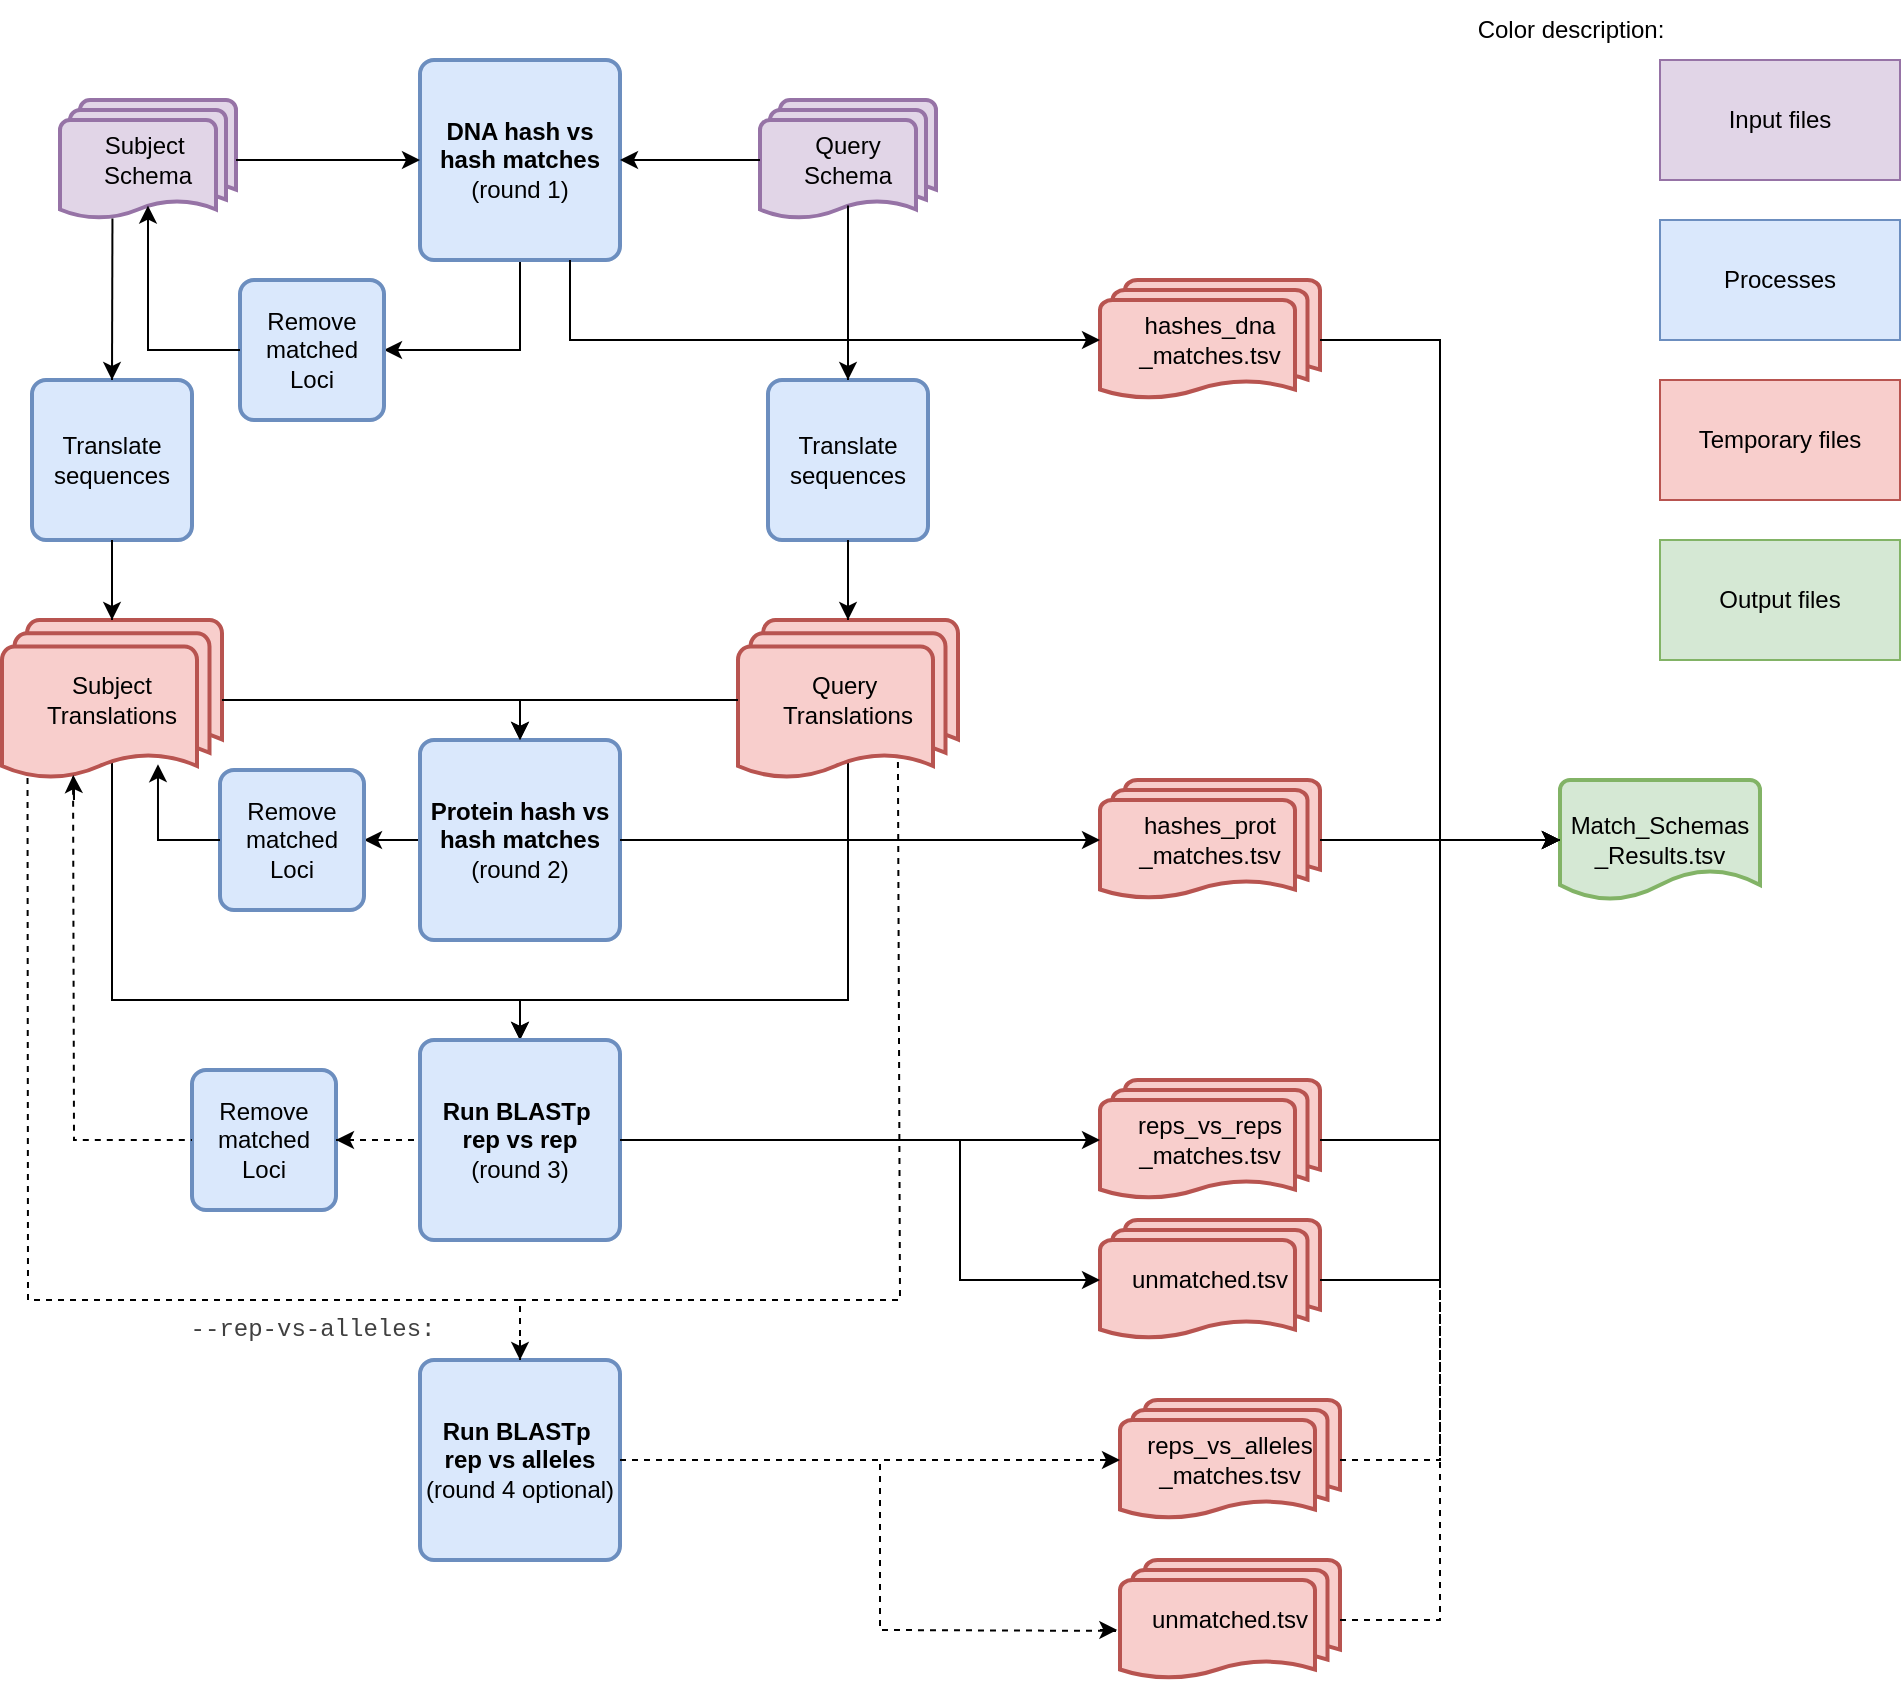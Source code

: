 <mxfile scale="1" border="0" version="28.0.6">
  <diagram name="Page-1" id="bxmt5OmR7mhqBll5KJgz">
    <mxGraphModel dx="1206" dy="1646" grid="1" gridSize="10" guides="1" tooltips="1" connect="1" arrows="1" fold="1" page="1" pageScale="1" pageWidth="850" pageHeight="1100" math="0" shadow="0">
      <root>
        <mxCell id="0" />
        <mxCell id="1" parent="0" />
        <mxCell id="v3M7lqjooFDRWO9AKOZ7-1" value="Translate sequences" style="rounded=1;whiteSpace=wrap;html=1;absoluteArcSize=1;arcSize=14;strokeWidth=2;fillColor=#dae8fc;strokeColor=#6c8ebf;" parent="1" vertex="1">
          <mxGeometry x="106" y="-200" width="80" height="80" as="geometry" />
        </mxCell>
        <mxCell id="v3M7lqjooFDRWO9AKOZ7-2" value="Query&lt;div&gt;Schema&lt;/div&gt;" style="strokeWidth=2;html=1;shape=mxgraph.flowchart.multi-document;whiteSpace=wrap;fillColor=#e1d5e7;strokeColor=#9673a6;" parent="1" vertex="1">
          <mxGeometry x="470" y="-340" width="88" height="60" as="geometry" />
        </mxCell>
        <mxCell id="v3M7lqjooFDRWO9AKOZ7-4" value="Subject&amp;nbsp;&lt;div&gt;Schema&lt;/div&gt;" style="strokeWidth=2;html=1;shape=mxgraph.flowchart.multi-document;whiteSpace=wrap;fillColor=#e1d5e7;strokeColor=#9673a6;" parent="1" vertex="1">
          <mxGeometry x="120" y="-340" width="88" height="60" as="geometry" />
        </mxCell>
        <mxCell id="7UviSky1n7xma9Ypp7IQ-27" style="edgeStyle=orthogonalEdgeStyle;rounded=0;orthogonalLoop=1;jettySize=auto;html=1;entryX=0.5;entryY=0;entryDx=0;entryDy=0;exitX=0.5;exitY=0.88;exitDx=0;exitDy=0;exitPerimeter=0;" parent="1" source="v3M7lqjooFDRWO9AKOZ7-9" target="v3M7lqjooFDRWO9AKOZ7-24" edge="1">
          <mxGeometry relative="1" as="geometry">
            <Array as="points">
              <mxPoint x="146" y="110" />
              <mxPoint x="350" y="110" />
            </Array>
          </mxGeometry>
        </mxCell>
        <mxCell id="v3M7lqjooFDRWO9AKOZ7-9" value="Subject Translations" style="strokeWidth=2;html=1;shape=mxgraph.flowchart.multi-document;whiteSpace=wrap;fillColor=#f8cecc;strokeColor=#b85450;" parent="1" vertex="1">
          <mxGeometry x="91" y="-80" width="110" height="80" as="geometry" />
        </mxCell>
        <mxCell id="7UviSky1n7xma9Ypp7IQ-26" style="edgeStyle=orthogonalEdgeStyle;rounded=0;orthogonalLoop=1;jettySize=auto;html=1;entryX=0.5;entryY=0;entryDx=0;entryDy=0;exitX=0.5;exitY=0.88;exitDx=0;exitDy=0;exitPerimeter=0;" parent="1" source="v3M7lqjooFDRWO9AKOZ7-13" target="v3M7lqjooFDRWO9AKOZ7-24" edge="1">
          <mxGeometry relative="1" as="geometry">
            <Array as="points">
              <mxPoint x="514" y="110" />
              <mxPoint x="350" y="110" />
            </Array>
          </mxGeometry>
        </mxCell>
        <mxCell id="v3M7lqjooFDRWO9AKOZ7-13" value="Query&amp;nbsp;&lt;div&gt;Translations&lt;/div&gt;" style="strokeWidth=2;html=1;shape=mxgraph.flowchart.multi-document;whiteSpace=wrap;fillColor=#f8cecc;strokeColor=#b85450;" parent="1" vertex="1">
          <mxGeometry x="459" y="-80" width="110" height="80" as="geometry" />
        </mxCell>
        <mxCell id="v3M7lqjooFDRWO9AKOZ7-24" value="Run BLASTp&amp;nbsp;&lt;div&gt;rep vs rep&lt;div&gt;&lt;span style=&quot;font-weight: 400;&quot;&gt;(round 3)&lt;/span&gt;&lt;/div&gt;&lt;/div&gt;" style="rounded=1;whiteSpace=wrap;html=1;absoluteArcSize=1;arcSize=14;strokeWidth=2;fillColor=#dae8fc;strokeColor=#6c8ebf;fontStyle=1" parent="1" vertex="1">
          <mxGeometry x="300" y="130" width="100" height="100" as="geometry" />
        </mxCell>
        <mxCell id="v3M7lqjooFDRWO9AKOZ7-30" value="&lt;span style=&quot;background-color: transparent; color: light-dark(rgb(0, 0, 0), rgb(255, 255, 255));&quot;&gt;Match_Schemas&lt;/span&gt;&lt;div&gt;&lt;span style=&quot;background-color: transparent; color: light-dark(rgb(0, 0, 0), rgb(255, 255, 255));&quot;&gt;_Results.tsv&lt;/span&gt;&lt;/div&gt;" style="strokeWidth=2;html=1;shape=mxgraph.flowchart.document2;whiteSpace=wrap;size=0.25;fillColor=#d5e8d4;strokeColor=#82b366;" parent="1" vertex="1">
          <mxGeometry x="870" width="100" height="60" as="geometry" />
        </mxCell>
        <mxCell id="BJneLO5AT9rQKqXg1MKZ-1" value="Translate sequences" style="rounded=1;whiteSpace=wrap;html=1;absoluteArcSize=1;arcSize=14;strokeWidth=2;fillColor=#dae8fc;strokeColor=#6c8ebf;" parent="1" vertex="1">
          <mxGeometry x="474" y="-200" width="80" height="80" as="geometry" />
        </mxCell>
        <mxCell id="BJneLO5AT9rQKqXg1MKZ-4" style="edgeStyle=orthogonalEdgeStyle;rounded=0;orthogonalLoop=1;jettySize=auto;html=1;entryX=0.5;entryY=0;entryDx=0;entryDy=0;entryPerimeter=0;" parent="1" target="v3M7lqjooFDRWO9AKOZ7-9" edge="1">
          <mxGeometry relative="1" as="geometry">
            <mxPoint x="146" y="-90" as="sourcePoint" />
          </mxGeometry>
        </mxCell>
        <mxCell id="BJneLO5AT9rQKqXg1MKZ-33" value="Processes" style="rounded=0;whiteSpace=wrap;html=1;fillColor=#dae8fc;strokeColor=#6c8ebf;" parent="1" vertex="1">
          <mxGeometry x="920" y="-280" width="120" height="60" as="geometry" />
        </mxCell>
        <mxCell id="BJneLO5AT9rQKqXg1MKZ-34" value="Temporary files" style="rounded=0;whiteSpace=wrap;html=1;fillColor=#f8cecc;strokeColor=#b85450;" parent="1" vertex="1">
          <mxGeometry x="920" y="-200" width="120" height="60" as="geometry" />
        </mxCell>
        <mxCell id="BJneLO5AT9rQKqXg1MKZ-35" value="Input files" style="rounded=0;whiteSpace=wrap;html=1;fillColor=#e1d5e7;strokeColor=#9673a6;" parent="1" vertex="1">
          <mxGeometry x="920" y="-360" width="120" height="60" as="geometry" />
        </mxCell>
        <mxCell id="BJneLO5AT9rQKqXg1MKZ-36" value="Output files" style="rounded=0;whiteSpace=wrap;html=1;fillColor=#d5e8d4;strokeColor=#82b366;" parent="1" vertex="1">
          <mxGeometry x="920" y="-120" width="120" height="60" as="geometry" />
        </mxCell>
        <mxCell id="BJneLO5AT9rQKqXg1MKZ-37" value="Color description:" style="text;html=1;align=center;verticalAlign=middle;resizable=0;points=[];autosize=1;strokeColor=none;fillColor=none;" parent="1" vertex="1">
          <mxGeometry x="820" y="-390" width="110" height="30" as="geometry" />
        </mxCell>
        <mxCell id="7fQJf09enRCRD7MKlOdt-9" style="edgeStyle=orthogonalEdgeStyle;rounded=0;orthogonalLoop=1;jettySize=auto;html=1;exitX=0;exitY=0.5;exitDx=0;exitDy=0;entryX=1;entryY=0.5;entryDx=0;entryDy=0;" edge="1" parent="1" source="-6ODBfF8vpPR5T03z-hk-1" target="nj1rMsaSt0rSjp6L2qjK-14">
          <mxGeometry relative="1" as="geometry" />
        </mxCell>
        <mxCell id="-6ODBfF8vpPR5T03z-hk-1" value="&lt;b&gt;Protein hash vs hash matches&lt;/b&gt;&lt;div&gt;(round 2)&lt;/div&gt;" style="rounded=1;whiteSpace=wrap;html=1;absoluteArcSize=1;arcSize=14;strokeWidth=2;fillColor=#dae8fc;strokeColor=#6c8ebf;" parent="1" vertex="1">
          <mxGeometry x="300" y="-20" width="100" height="100" as="geometry" />
        </mxCell>
        <mxCell id="-6ODBfF8vpPR5T03z-hk-6" value="Run BLASTp&amp;nbsp;&lt;div&gt;rep vs alleles&lt;div&gt;&lt;span style=&quot;font-weight: 400;&quot;&gt;(round 4 optional)&lt;/span&gt;&lt;/div&gt;&lt;/div&gt;" style="rounded=1;whiteSpace=wrap;html=1;absoluteArcSize=1;arcSize=14;strokeWidth=2;fillColor=#dae8fc;strokeColor=#6c8ebf;fontStyle=1" parent="1" vertex="1">
          <mxGeometry x="300" y="290" width="100" height="100" as="geometry" />
        </mxCell>
        <mxCell id="7fQJf09enRCRD7MKlOdt-7" style="edgeStyle=orthogonalEdgeStyle;rounded=0;orthogonalLoop=1;jettySize=auto;html=1;exitX=0.5;exitY=1;exitDx=0;exitDy=0;entryX=1;entryY=0.5;entryDx=0;entryDy=0;" edge="1" parent="1" source="5TrfwjtMTBCjRm45PCtT-1" target="nj1rMsaSt0rSjp6L2qjK-4">
          <mxGeometry relative="1" as="geometry" />
        </mxCell>
        <mxCell id="5TrfwjtMTBCjRm45PCtT-1" value="&lt;b&gt;DNA hash vs hash matches&lt;/b&gt;&lt;div&gt;(round 1)&lt;/div&gt;" style="rounded=1;whiteSpace=wrap;html=1;absoluteArcSize=1;arcSize=14;strokeWidth=2;fillColor=#dae8fc;strokeColor=#6c8ebf;" parent="1" vertex="1">
          <mxGeometry x="300" y="-360" width="100" height="100" as="geometry" />
        </mxCell>
        <mxCell id="nj1rMsaSt0rSjp6L2qjK-2" style="edgeStyle=orthogonalEdgeStyle;rounded=0;orthogonalLoop=1;jettySize=auto;html=1;exitX=1;exitY=0.5;exitDx=0;exitDy=0;exitPerimeter=0;entryX=0;entryY=0.5;entryDx=0;entryDy=0;" parent="1" source="v3M7lqjooFDRWO9AKOZ7-4" target="5TrfwjtMTBCjRm45PCtT-1" edge="1">
          <mxGeometry relative="1" as="geometry">
            <mxPoint x="260" y="50" as="sourcePoint" />
            <mxPoint x="250" y="-80" as="targetPoint" />
          </mxGeometry>
        </mxCell>
        <mxCell id="nj1rMsaSt0rSjp6L2qjK-3" style="edgeStyle=orthogonalEdgeStyle;rounded=0;orthogonalLoop=1;jettySize=auto;html=1;entryX=1;entryY=0.5;entryDx=0;entryDy=0;exitX=0;exitY=0.5;exitDx=0;exitDy=0;exitPerimeter=0;" parent="1" source="v3M7lqjooFDRWO9AKOZ7-2" target="5TrfwjtMTBCjRm45PCtT-1" edge="1">
          <mxGeometry relative="1" as="geometry">
            <mxPoint x="270" y="60" as="sourcePoint" />
            <mxPoint x="307" y="60" as="targetPoint" />
          </mxGeometry>
        </mxCell>
        <mxCell id="nj1rMsaSt0rSjp6L2qjK-4" value="Remove matched Loci" style="rounded=1;whiteSpace=wrap;html=1;absoluteArcSize=1;arcSize=14;strokeWidth=2;fillColor=#dae8fc;strokeColor=#6c8ebf;" parent="1" vertex="1">
          <mxGeometry x="210" y="-250" width="72" height="70" as="geometry" />
        </mxCell>
        <mxCell id="nj1rMsaSt0rSjp6L2qjK-7" value="hashes_dna&lt;div&gt;_matches.tsv&lt;/div&gt;" style="strokeWidth=2;html=1;shape=mxgraph.flowchart.multi-document;whiteSpace=wrap;fillColor=#f8cecc;strokeColor=#b85450;" parent="1" vertex="1">
          <mxGeometry x="640" y="-250" width="110" height="60" as="geometry" />
        </mxCell>
        <mxCell id="nj1rMsaSt0rSjp6L2qjK-8" style="edgeStyle=orthogonalEdgeStyle;rounded=0;orthogonalLoop=1;jettySize=auto;html=1;entryX=0;entryY=0.5;entryDx=0;entryDy=0;entryPerimeter=0;exitX=0.75;exitY=1;exitDx=0;exitDy=0;" parent="1" source="5TrfwjtMTBCjRm45PCtT-1" target="nj1rMsaSt0rSjp6L2qjK-7" edge="1">
          <mxGeometry relative="1" as="geometry">
            <mxPoint x="260" y="50" as="sourcePoint" />
            <mxPoint x="297" y="50" as="targetPoint" />
          </mxGeometry>
        </mxCell>
        <mxCell id="nj1rMsaSt0rSjp6L2qjK-9" style="edgeStyle=orthogonalEdgeStyle;rounded=0;orthogonalLoop=1;jettySize=auto;html=1;entryX=0.5;entryY=0;entryDx=0;entryDy=0;" parent="1" target="v3M7lqjooFDRWO9AKOZ7-1" edge="1">
          <mxGeometry relative="1" as="geometry">
            <mxPoint x="146" y="-210" as="sourcePoint" />
            <mxPoint x="170" y="-30" as="targetPoint" />
          </mxGeometry>
        </mxCell>
        <mxCell id="nj1rMsaSt0rSjp6L2qjK-10" style="edgeStyle=orthogonalEdgeStyle;rounded=0;orthogonalLoop=1;jettySize=auto;html=1;entryX=0.5;entryY=0;entryDx=0;entryDy=0;" parent="1" target="BJneLO5AT9rQKqXg1MKZ-1" edge="1">
          <mxGeometry relative="1" as="geometry">
            <mxPoint x="514" y="-210" as="sourcePoint" />
            <mxPoint x="162" y="-20" as="targetPoint" />
          </mxGeometry>
        </mxCell>
        <mxCell id="nj1rMsaSt0rSjp6L2qjK-12" style="edgeStyle=orthogonalEdgeStyle;rounded=0;orthogonalLoop=1;jettySize=auto;html=1;entryX=0.5;entryY=0;entryDx=0;entryDy=0;exitX=1;exitY=0.5;exitDx=0;exitDy=0;exitPerimeter=0;" parent="1" source="v3M7lqjooFDRWO9AKOZ7-9" target="-6ODBfF8vpPR5T03z-hk-1" edge="1">
          <mxGeometry relative="1" as="geometry">
            <mxPoint x="385" y="-290" as="sourcePoint" />
            <mxPoint x="630" y="-245" as="targetPoint" />
          </mxGeometry>
        </mxCell>
        <mxCell id="nj1rMsaSt0rSjp6L2qjK-13" style="edgeStyle=orthogonalEdgeStyle;rounded=0;orthogonalLoop=1;jettySize=auto;html=1;entryX=0.5;entryY=0;entryDx=0;entryDy=0;exitX=0;exitY=0.5;exitDx=0;exitDy=0;exitPerimeter=0;" parent="1" source="v3M7lqjooFDRWO9AKOZ7-13" target="-6ODBfF8vpPR5T03z-hk-1" edge="1">
          <mxGeometry relative="1" as="geometry">
            <mxPoint x="395" y="-280" as="sourcePoint" />
            <mxPoint x="640" y="-235" as="targetPoint" />
          </mxGeometry>
        </mxCell>
        <mxCell id="nj1rMsaSt0rSjp6L2qjK-14" value="Remove matched Loci" style="rounded=1;whiteSpace=wrap;html=1;absoluteArcSize=1;arcSize=14;strokeWidth=2;fillColor=#dae8fc;strokeColor=#6c8ebf;" parent="1" vertex="1">
          <mxGeometry x="200" y="-5" width="72" height="70" as="geometry" />
        </mxCell>
        <mxCell id="nj1rMsaSt0rSjp6L2qjK-17" value="hashes_prot&lt;div&gt;_matches.tsv&lt;/div&gt;" style="strokeWidth=2;html=1;shape=mxgraph.flowchart.multi-document;whiteSpace=wrap;fillColor=#f8cecc;strokeColor=#b85450;" parent="1" vertex="1">
          <mxGeometry x="640" width="110" height="60" as="geometry" />
        </mxCell>
        <mxCell id="nj1rMsaSt0rSjp6L2qjK-18" style="edgeStyle=orthogonalEdgeStyle;rounded=0;orthogonalLoop=1;jettySize=auto;html=1;entryX=0;entryY=0.5;entryDx=0;entryDy=0;entryPerimeter=0;exitX=1;exitY=0.5;exitDx=0;exitDy=0;" parent="1" source="-6ODBfF8vpPR5T03z-hk-1" target="nj1rMsaSt0rSjp6L2qjK-17" edge="1">
          <mxGeometry relative="1" as="geometry">
            <mxPoint x="450.0" y="41" as="sourcePoint" />
            <mxPoint x="348.7" y="315" as="targetPoint" />
          </mxGeometry>
        </mxCell>
        <mxCell id="nj1rMsaSt0rSjp6L2qjK-29" value="&lt;div&gt;reps_vs_reps&lt;/div&gt;&lt;div&gt;_matches.tsv&lt;/div&gt;" style="strokeWidth=2;html=1;shape=mxgraph.flowchart.multi-document;whiteSpace=wrap;fillColor=#f8cecc;strokeColor=#b85450;" parent="1" vertex="1">
          <mxGeometry x="640" y="150" width="110" height="60" as="geometry" />
        </mxCell>
        <mxCell id="nj1rMsaSt0rSjp6L2qjK-31" value="Remove matched Loci" style="rounded=1;whiteSpace=wrap;html=1;absoluteArcSize=1;arcSize=14;strokeWidth=2;fillColor=#dae8fc;strokeColor=#6c8ebf;" parent="1" vertex="1">
          <mxGeometry x="186" y="145" width="72" height="70" as="geometry" />
        </mxCell>
        <mxCell id="nj1rMsaSt0rSjp6L2qjK-32" style="edgeStyle=orthogonalEdgeStyle;rounded=0;orthogonalLoop=1;jettySize=auto;html=1;entryX=0.324;entryY=0.969;entryDx=0;entryDy=0;entryPerimeter=0;" parent="1" target="v3M7lqjooFDRWO9AKOZ7-9" edge="1">
          <mxGeometry relative="1" as="geometry">
            <mxPoint x="127" as="sourcePoint" />
            <mxPoint x="164" y="220" as="targetPoint" />
            <Array as="points">
              <mxPoint x="127" y="10" />
              <mxPoint x="127" y="10" />
            </Array>
          </mxGeometry>
        </mxCell>
        <mxCell id="nj1rMsaSt0rSjp6L2qjK-33" style="edgeStyle=orthogonalEdgeStyle;rounded=0;orthogonalLoop=1;jettySize=auto;html=1;entryX=1;entryY=0.5;entryDx=0;entryDy=0;" parent="1" target="nj1rMsaSt0rSjp6L2qjK-31" edge="1">
          <mxGeometry relative="1" as="geometry">
            <mxPoint x="260" y="180" as="sourcePoint" />
            <mxPoint x="505" y="290" as="targetPoint" />
          </mxGeometry>
        </mxCell>
        <mxCell id="nj1rMsaSt0rSjp6L2qjK-36" value="&lt;div&gt;reps_vs_alleles&lt;/div&gt;&lt;div&gt;_matches.tsv&lt;/div&gt;" style="strokeWidth=2;html=1;shape=mxgraph.flowchart.multi-document;whiteSpace=wrap;fillColor=#f8cecc;strokeColor=#b85450;" parent="1" vertex="1">
          <mxGeometry x="650" y="310" width="110" height="60" as="geometry" />
        </mxCell>
        <mxCell id="nj1rMsaSt0rSjp6L2qjK-38" style="edgeStyle=orthogonalEdgeStyle;rounded=0;orthogonalLoop=1;jettySize=auto;html=1;entryX=0;entryY=0.5;entryDx=0;entryDy=0;exitX=1;exitY=0.5;exitDx=0;exitDy=0;exitPerimeter=0;entryPerimeter=0;" parent="1" source="nj1rMsaSt0rSjp6L2qjK-7" target="v3M7lqjooFDRWO9AKOZ7-30" edge="1">
          <mxGeometry relative="1" as="geometry">
            <mxPoint x="830" y="40" as="sourcePoint" />
            <mxPoint x="545" y="325" as="targetPoint" />
          </mxGeometry>
        </mxCell>
        <mxCell id="nj1rMsaSt0rSjp6L2qjK-48" style="edgeStyle=orthogonalEdgeStyle;rounded=0;orthogonalLoop=1;jettySize=auto;html=1;entryX=0;entryY=0.5;entryDx=0;entryDy=0;entryPerimeter=0;" parent="1" source="nj1rMsaSt0rSjp6L2qjK-17" target="v3M7lqjooFDRWO9AKOZ7-30" edge="1">
          <mxGeometry relative="1" as="geometry" />
        </mxCell>
        <mxCell id="nj1rMsaSt0rSjp6L2qjK-49" style="edgeStyle=orthogonalEdgeStyle;rounded=0;orthogonalLoop=1;jettySize=auto;html=1;entryX=0;entryY=0.5;entryDx=0;entryDy=0;entryPerimeter=0;exitX=1;exitY=0.5;exitDx=0;exitDy=0;exitPerimeter=0;" parent="1" source="nj1rMsaSt0rSjp6L2qjK-29" target="v3M7lqjooFDRWO9AKOZ7-30" edge="1">
          <mxGeometry relative="1" as="geometry">
            <Array as="points">
              <mxPoint x="810" y="180" />
              <mxPoint x="810" y="30" />
            </Array>
          </mxGeometry>
        </mxCell>
        <mxCell id="nj1rMsaSt0rSjp6L2qjK-55" value="&lt;div&gt;unmatched.tsv&lt;/div&gt;" style="strokeWidth=2;html=1;shape=mxgraph.flowchart.multi-document;whiteSpace=wrap;fillColor=#f8cecc;strokeColor=#b85450;" parent="1" vertex="1">
          <mxGeometry x="650" y="390" width="110" height="60" as="geometry" />
        </mxCell>
        <mxCell id="7UviSky1n7xma9Ypp7IQ-4" value="" style="endArrow=none;html=1;rounded=0;entryX=0.298;entryY=0.987;entryDx=0;entryDy=0;entryPerimeter=0;exitX=0.5;exitY=0;exitDx=0;exitDy=0;" parent="1" source="v3M7lqjooFDRWO9AKOZ7-1" target="v3M7lqjooFDRWO9AKOZ7-4" edge="1">
          <mxGeometry width="50" height="50" relative="1" as="geometry">
            <mxPoint x="170" y="-210" as="sourcePoint" />
            <mxPoint x="450" y="-140" as="targetPoint" />
          </mxGeometry>
        </mxCell>
        <mxCell id="7UviSky1n7xma9Ypp7IQ-5" value="" style="endArrow=none;html=1;rounded=0;entryX=0.5;entryY=0.88;entryDx=0;entryDy=0;entryPerimeter=0;exitX=0.5;exitY=0;exitDx=0;exitDy=0;strokeColor=default;" parent="1" source="BJneLO5AT9rQKqXg1MKZ-1" target="v3M7lqjooFDRWO9AKOZ7-2" edge="1">
          <mxGeometry width="50" height="50" relative="1" as="geometry">
            <mxPoint x="520" y="-159" as="sourcePoint" />
            <mxPoint x="520" y="-240" as="targetPoint" />
          </mxGeometry>
        </mxCell>
        <mxCell id="7UviSky1n7xma9Ypp7IQ-8" value="" style="endArrow=none;html=1;rounded=0;entryX=0.5;entryY=1;entryDx=0;entryDy=0;exitX=0.5;exitY=0;exitDx=0;exitDy=0;exitPerimeter=0;" parent="1" source="v3M7lqjooFDRWO9AKOZ7-9" target="v3M7lqjooFDRWO9AKOZ7-1" edge="1">
          <mxGeometry width="50" height="50" relative="1" as="geometry">
            <mxPoint x="230" y="-29" as="sourcePoint" />
            <mxPoint x="230" y="-110" as="targetPoint" />
          </mxGeometry>
        </mxCell>
        <mxCell id="7UviSky1n7xma9Ypp7IQ-9" style="edgeStyle=orthogonalEdgeStyle;rounded=0;orthogonalLoop=1;jettySize=auto;html=1;entryX=0.5;entryY=0;entryDx=0;entryDy=0;entryPerimeter=0;" parent="1" target="v3M7lqjooFDRWO9AKOZ7-13" edge="1">
          <mxGeometry relative="1" as="geometry">
            <mxPoint x="514" y="-90" as="sourcePoint" />
            <mxPoint x="510" y="-80" as="targetPoint" />
          </mxGeometry>
        </mxCell>
        <mxCell id="7UviSky1n7xma9Ypp7IQ-10" value="" style="endArrow=none;html=1;rounded=0;entryX=0.5;entryY=1;entryDx=0;entryDy=0;exitX=0.5;exitY=0;exitDx=0;exitDy=0;exitPerimeter=0;" parent="1" source="v3M7lqjooFDRWO9AKOZ7-13" target="BJneLO5AT9rQKqXg1MKZ-1" edge="1">
          <mxGeometry width="50" height="50" relative="1" as="geometry">
            <mxPoint x="514" y="-90" as="sourcePoint" />
            <mxPoint x="510" y="-110" as="targetPoint" />
          </mxGeometry>
        </mxCell>
        <mxCell id="7UviSky1n7xma9Ypp7IQ-21" value="" style="endArrow=none;dashed=1;html=1;rounded=0;entryX=0;entryY=0.5;entryDx=0;entryDy=0;exitX=1;exitY=0.5;exitDx=0;exitDy=0;" parent="1" source="nj1rMsaSt0rSjp6L2qjK-31" target="v3M7lqjooFDRWO9AKOZ7-24" edge="1">
          <mxGeometry width="50" height="50" relative="1" as="geometry">
            <mxPoint x="270" y="250" as="sourcePoint" />
            <mxPoint x="320" y="200" as="targetPoint" />
          </mxGeometry>
        </mxCell>
        <mxCell id="7UviSky1n7xma9Ypp7IQ-22" value="" style="endArrow=none;dashed=1;html=1;rounded=0;entryX=0;entryY=0.5;entryDx=0;entryDy=0;exitX=0.323;exitY=0.98;exitDx=0;exitDy=0;exitPerimeter=0;" parent="1" source="v3M7lqjooFDRWO9AKOZ7-9" target="nj1rMsaSt0rSjp6L2qjK-31" edge="1">
          <mxGeometry width="50" height="50" relative="1" as="geometry">
            <mxPoint x="110" y="60" as="sourcePoint" />
            <mxPoint x="170" y="150" as="targetPoint" />
            <Array as="points">
              <mxPoint x="127" y="180" />
            </Array>
          </mxGeometry>
        </mxCell>
        <mxCell id="7UviSky1n7xma9Ypp7IQ-23" style="edgeStyle=orthogonalEdgeStyle;rounded=0;orthogonalLoop=1;jettySize=auto;html=1;entryX=0;entryY=0.5;entryDx=0;entryDy=0;entryPerimeter=0;" parent="1" source="v3M7lqjooFDRWO9AKOZ7-24" target="nj1rMsaSt0rSjp6L2qjK-29" edge="1">
          <mxGeometry relative="1" as="geometry" />
        </mxCell>
        <mxCell id="7UviSky1n7xma9Ypp7IQ-28" value="" style="endArrow=classic;html=1;rounded=0;entryX=0.5;entryY=0;entryDx=0;entryDy=0;" parent="1" target="-6ODBfF8vpPR5T03z-hk-6" edge="1">
          <mxGeometry width="50" height="50" relative="1" as="geometry">
            <mxPoint x="350" y="290" as="sourcePoint" />
            <mxPoint x="100" y="150" as="targetPoint" />
            <Array as="points">
              <mxPoint x="350" y="280" />
            </Array>
          </mxGeometry>
        </mxCell>
        <mxCell id="7UviSky1n7xma9Ypp7IQ-29" value="" style="endArrow=classic;html=1;rounded=0;entryX=0.5;entryY=0;entryDx=0;entryDy=0;" parent="1" target="-6ODBfF8vpPR5T03z-hk-6" edge="1">
          <mxGeometry width="50" height="50" relative="1" as="geometry">
            <mxPoint x="350" y="290" as="sourcePoint" />
            <mxPoint x="240" y="190" as="targetPoint" />
            <Array as="points" />
          </mxGeometry>
        </mxCell>
        <mxCell id="7UviSky1n7xma9Ypp7IQ-30" style="edgeStyle=orthogonalEdgeStyle;rounded=0;orthogonalLoop=1;jettySize=auto;html=1;entryX=0;entryY=0.5;entryDx=0;entryDy=0;entryPerimeter=0;" parent="1" target="nj1rMsaSt0rSjp6L2qjK-36" edge="1">
          <mxGeometry relative="1" as="geometry">
            <mxPoint x="640" y="340" as="sourcePoint" />
          </mxGeometry>
        </mxCell>
        <mxCell id="7UviSky1n7xma9Ypp7IQ-33" value="&lt;div&gt;unmatched.tsv&lt;/div&gt;" style="strokeWidth=2;html=1;shape=mxgraph.flowchart.multi-document;whiteSpace=wrap;fillColor=#f8cecc;strokeColor=#b85450;" parent="1" vertex="1">
          <mxGeometry x="640" y="220" width="110" height="60" as="geometry" />
        </mxCell>
        <mxCell id="7UviSky1n7xma9Ypp7IQ-34" style="edgeStyle=orthogonalEdgeStyle;rounded=0;orthogonalLoop=1;jettySize=auto;html=1;entryX=0;entryY=0.5;entryDx=0;entryDy=0;entryPerimeter=0;" parent="1" source="v3M7lqjooFDRWO9AKOZ7-24" target="7UviSky1n7xma9Ypp7IQ-33" edge="1">
          <mxGeometry relative="1" as="geometry">
            <Array as="points">
              <mxPoint x="570" y="180" />
              <mxPoint x="570" y="250" />
            </Array>
          </mxGeometry>
        </mxCell>
        <mxCell id="7UviSky1n7xma9Ypp7IQ-35" style="edgeStyle=orthogonalEdgeStyle;rounded=0;orthogonalLoop=1;jettySize=auto;html=1;entryX=0;entryY=0.5;entryDx=0;entryDy=0;entryPerimeter=0;" parent="1" source="7UviSky1n7xma9Ypp7IQ-33" target="v3M7lqjooFDRWO9AKOZ7-30" edge="1">
          <mxGeometry relative="1" as="geometry" />
        </mxCell>
        <mxCell id="7UviSky1n7xma9Ypp7IQ-36" value="&lt;pre style=&quot;box-sizing: border-box; line-height: 1.4; font-family: SFMono-Regular, Menlo, Monaco, Consolas, &amp;quot;Liberation Mono&amp;quot;, &amp;quot;Courier New&amp;quot;, Courier, monospace; margin: 0px; padding: 12px; overflow: auto; color: rgb(64, 64, 64); text-align: start;&quot; id=&quot;codecell2&quot;&gt;--rep-vs-alleles:&lt;/pre&gt;" style="text;html=1;align=center;verticalAlign=middle;resizable=0;points=[];autosize=1;strokeColor=none;fillColor=none;" parent="1" vertex="1">
          <mxGeometry x="166" y="250" width="160" height="50" as="geometry" />
        </mxCell>
        <mxCell id="7fQJf09enRCRD7MKlOdt-1" value="" style="endArrow=none;dashed=1;html=1;rounded=0;entryX=0.727;entryY=0.881;entryDx=0;entryDy=0;entryPerimeter=0;" edge="1" parent="1" target="v3M7lqjooFDRWO9AKOZ7-13">
          <mxGeometry width="50" height="50" relative="1" as="geometry">
            <mxPoint x="350" y="290" as="sourcePoint" />
            <mxPoint x="520" y="260" as="targetPoint" />
            <Array as="points">
              <mxPoint x="350" y="260" />
              <mxPoint x="540" y="260" />
            </Array>
          </mxGeometry>
        </mxCell>
        <mxCell id="7fQJf09enRCRD7MKlOdt-3" value="" style="endArrow=none;dashed=1;html=1;rounded=0;exitX=0.5;exitY=0;exitDx=0;exitDy=0;entryX=0.116;entryY=0.964;entryDx=0;entryDy=0;entryPerimeter=0;" edge="1" parent="1" source="-6ODBfF8vpPR5T03z-hk-6" target="v3M7lqjooFDRWO9AKOZ7-9">
          <mxGeometry width="50" height="50" relative="1" as="geometry">
            <mxPoint x="340" y="240" as="sourcePoint" />
            <mxPoint x="90" y="260" as="targetPoint" />
            <Array as="points">
              <mxPoint x="350" y="260" />
              <mxPoint x="104" y="260" />
            </Array>
          </mxGeometry>
        </mxCell>
        <mxCell id="7fQJf09enRCRD7MKlOdt-4" value="" style="endArrow=classic;html=1;rounded=0;entryX=-0.012;entryY=0.583;entryDx=0;entryDy=0;entryPerimeter=0;" edge="1" parent="1" target="nj1rMsaSt0rSjp6L2qjK-55">
          <mxGeometry width="50" height="50" relative="1" as="geometry">
            <mxPoint x="640" y="425" as="sourcePoint" />
            <mxPoint x="670" y="360" as="targetPoint" />
          </mxGeometry>
        </mxCell>
        <mxCell id="7fQJf09enRCRD7MKlOdt-5" value="" style="endArrow=none;dashed=1;html=1;rounded=0;exitX=1;exitY=0.5;exitDx=0;exitDy=0;entryX=0;entryY=0.5;entryDx=0;entryDy=0;entryPerimeter=0;" edge="1" parent="1" source="-6ODBfF8vpPR5T03z-hk-6" target="nj1rMsaSt0rSjp6L2qjK-36">
          <mxGeometry width="50" height="50" relative="1" as="geometry">
            <mxPoint x="500" y="370" as="sourcePoint" />
            <mxPoint x="550" y="320" as="targetPoint" />
          </mxGeometry>
        </mxCell>
        <mxCell id="7fQJf09enRCRD7MKlOdt-6" value="" style="endArrow=none;dashed=1;html=1;rounded=0;exitX=1;exitY=0.5;exitDx=0;exitDy=0;entryX=-0.017;entryY=0.591;entryDx=0;entryDy=0;entryPerimeter=0;" edge="1" parent="1" source="-6ODBfF8vpPR5T03z-hk-6" target="nj1rMsaSt0rSjp6L2qjK-55">
          <mxGeometry width="50" height="50" relative="1" as="geometry">
            <mxPoint x="500" y="370" as="sourcePoint" />
            <mxPoint x="620" y="410" as="targetPoint" />
            <Array as="points">
              <mxPoint x="530" y="340" />
              <mxPoint x="530" y="425" />
            </Array>
          </mxGeometry>
        </mxCell>
        <mxCell id="7fQJf09enRCRD7MKlOdt-8" style="edgeStyle=orthogonalEdgeStyle;rounded=0;orthogonalLoop=1;jettySize=auto;html=1;exitX=0;exitY=0.5;exitDx=0;exitDy=0;entryX=0.5;entryY=0.88;entryDx=0;entryDy=0;entryPerimeter=0;" edge="1" parent="1" source="nj1rMsaSt0rSjp6L2qjK-4" target="v3M7lqjooFDRWO9AKOZ7-4">
          <mxGeometry relative="1" as="geometry" />
        </mxCell>
        <mxCell id="7fQJf09enRCRD7MKlOdt-10" style="edgeStyle=orthogonalEdgeStyle;rounded=0;orthogonalLoop=1;jettySize=auto;html=1;exitX=0;exitY=0.5;exitDx=0;exitDy=0;entryX=0.709;entryY=0.901;entryDx=0;entryDy=0;entryPerimeter=0;" edge="1" parent="1" source="nj1rMsaSt0rSjp6L2qjK-14" target="v3M7lqjooFDRWO9AKOZ7-9">
          <mxGeometry relative="1" as="geometry" />
        </mxCell>
        <mxCell id="7fQJf09enRCRD7MKlOdt-11" value="" style="endArrow=none;dashed=1;html=1;rounded=0;exitX=1;exitY=0.5;exitDx=0;exitDy=0;exitPerimeter=0;entryX=0;entryY=0.5;entryDx=0;entryDy=0;entryPerimeter=0;" edge="1" parent="1" source="nj1rMsaSt0rSjp6L2qjK-36" target="v3M7lqjooFDRWO9AKOZ7-30">
          <mxGeometry width="50" height="50" relative="1" as="geometry">
            <mxPoint x="920" y="300" as="sourcePoint" />
            <mxPoint x="970" y="250" as="targetPoint" />
            <Array as="points">
              <mxPoint x="810" y="340" />
              <mxPoint x="810" y="30" />
            </Array>
          </mxGeometry>
        </mxCell>
        <mxCell id="7fQJf09enRCRD7MKlOdt-12" value="" style="endArrow=none;dashed=1;html=1;rounded=0;exitX=1;exitY=0.5;exitDx=0;exitDy=0;exitPerimeter=0;" edge="1" parent="1" source="nj1rMsaSt0rSjp6L2qjK-55">
          <mxGeometry width="50" height="50" relative="1" as="geometry">
            <mxPoint x="920" y="300" as="sourcePoint" />
            <mxPoint x="870" y="30" as="targetPoint" />
            <Array as="points">
              <mxPoint x="810" y="420" />
              <mxPoint x="810" y="30" />
            </Array>
          </mxGeometry>
        </mxCell>
      </root>
    </mxGraphModel>
  </diagram>
</mxfile>
